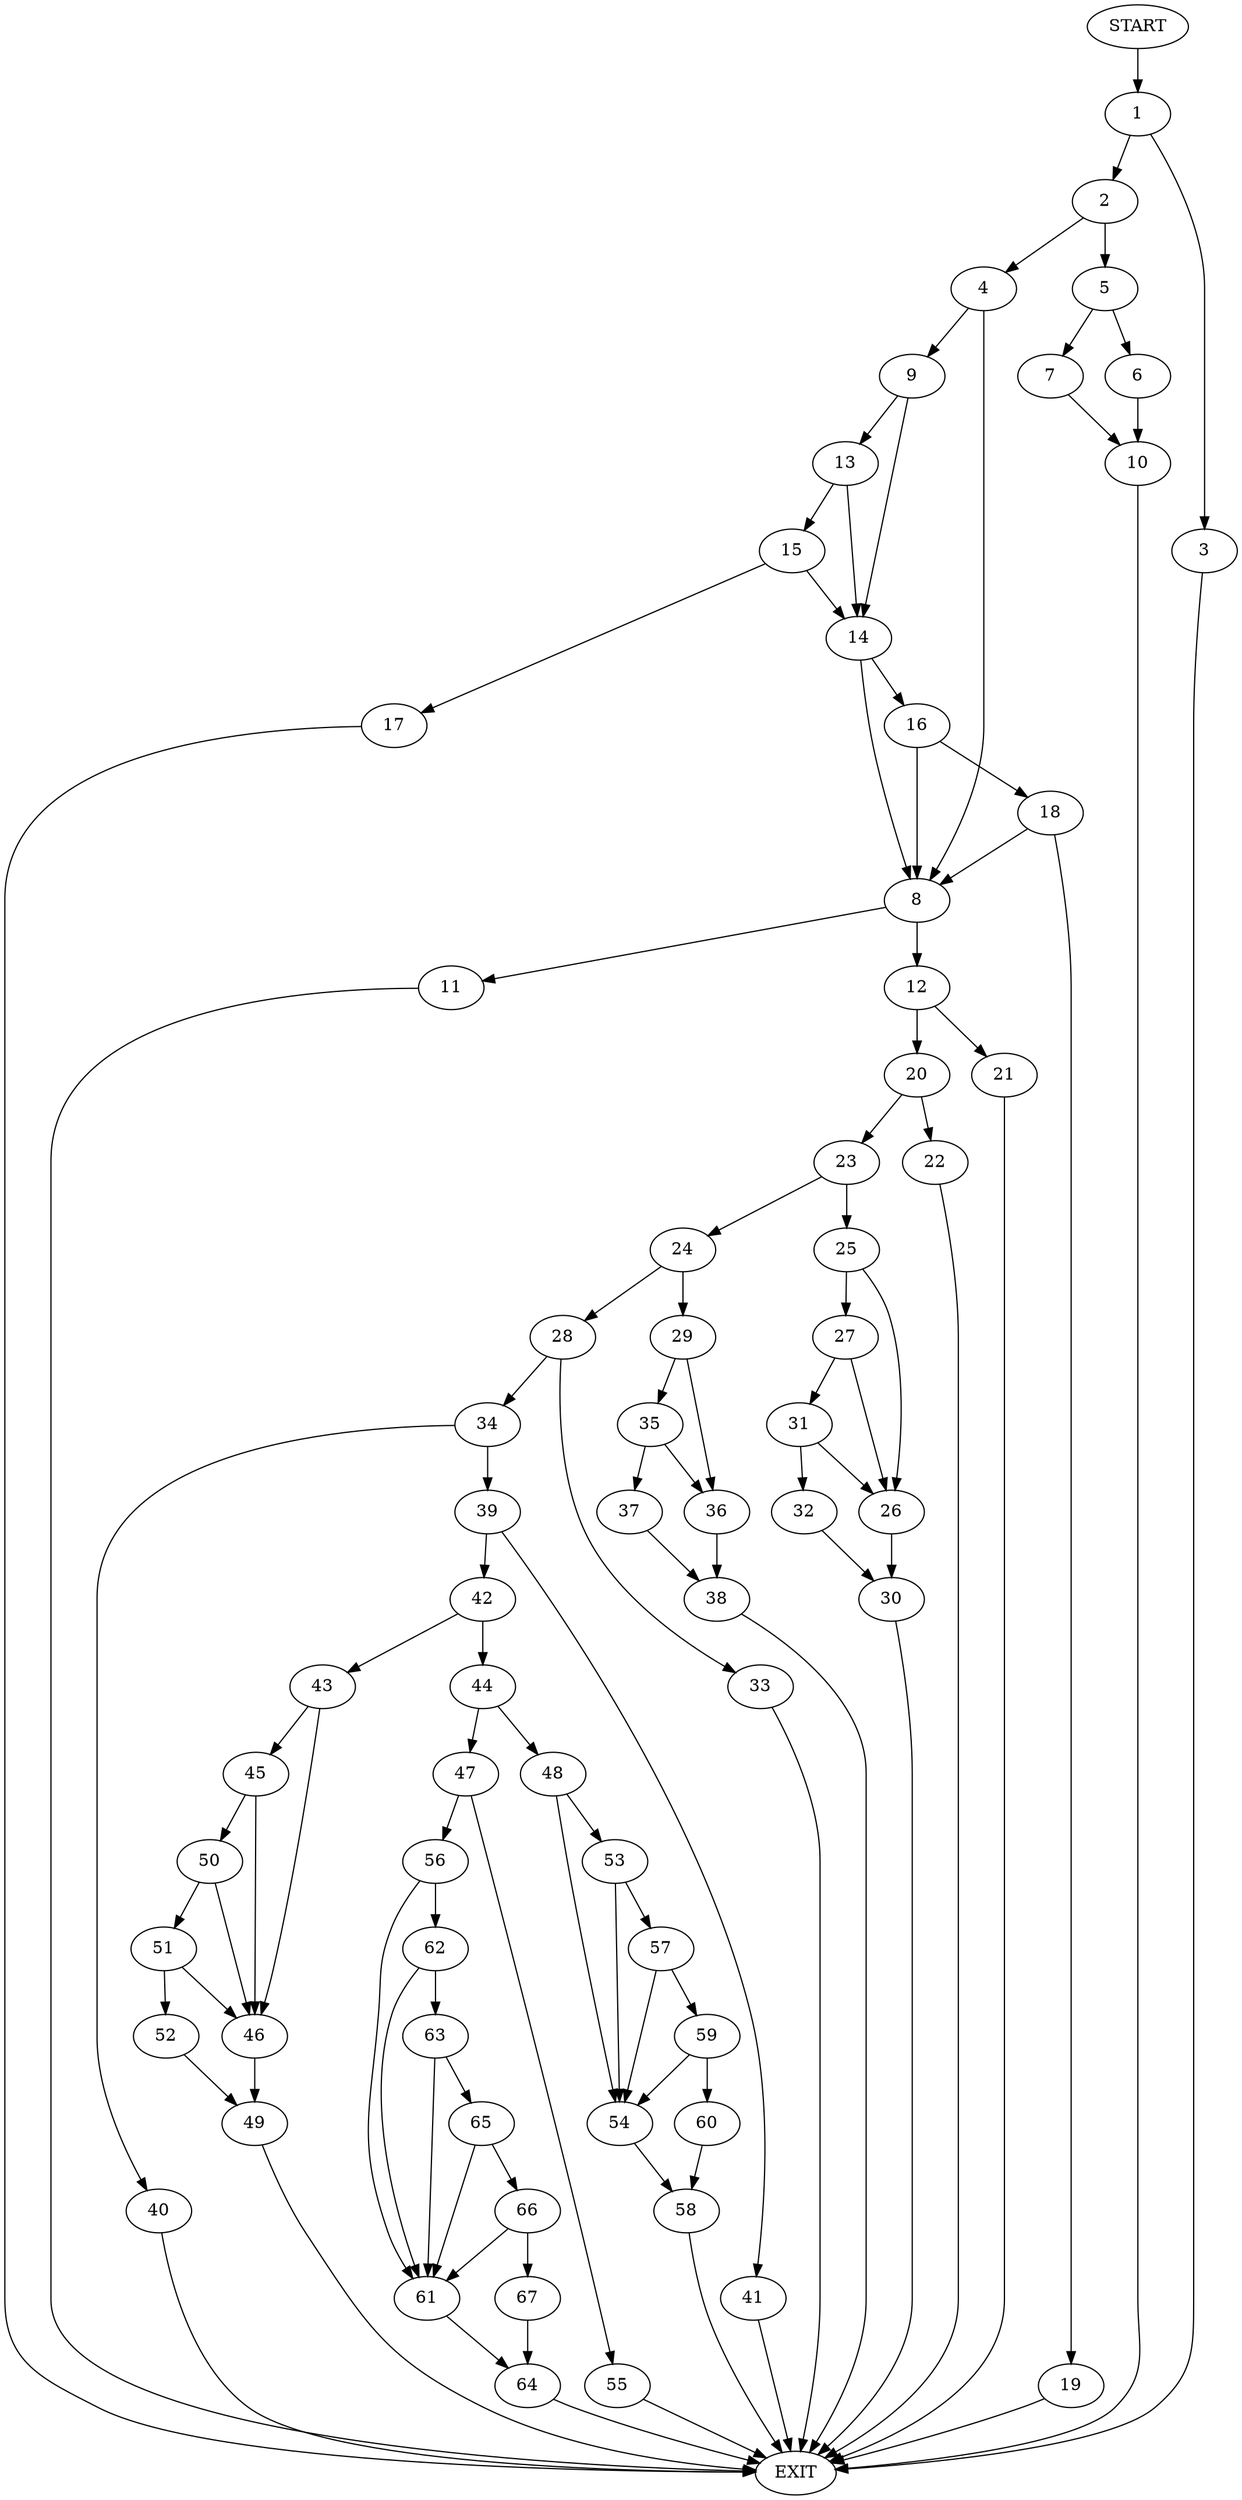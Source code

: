 digraph {
0 [label="START"]
68 [label="EXIT"]
0 -> 1
1 -> 2
1 -> 3
2 -> 4
2 -> 5
3 -> 68
5 -> 6
5 -> 7
4 -> 8
4 -> 9
6 -> 10
7 -> 10
10 -> 68
8 -> 11
8 -> 12
9 -> 13
9 -> 14
13 -> 15
13 -> 14
14 -> 8
14 -> 16
15 -> 17
15 -> 14
17 -> 68
16 -> 8
16 -> 18
18 -> 8
18 -> 19
19 -> 68
11 -> 68
12 -> 20
12 -> 21
21 -> 68
20 -> 22
20 -> 23
22 -> 68
23 -> 24
23 -> 25
25 -> 26
25 -> 27
24 -> 28
24 -> 29
26 -> 30
27 -> 26
27 -> 31
31 -> 32
31 -> 26
32 -> 30
30 -> 68
28 -> 33
28 -> 34
29 -> 35
29 -> 36
35 -> 37
35 -> 36
36 -> 38
37 -> 38
38 -> 68
33 -> 68
34 -> 39
34 -> 40
40 -> 68
39 -> 41
39 -> 42
42 -> 43
42 -> 44
41 -> 68
43 -> 45
43 -> 46
44 -> 47
44 -> 48
46 -> 49
45 -> 50
45 -> 46
50 -> 51
50 -> 46
51 -> 52
51 -> 46
52 -> 49
49 -> 68
48 -> 53
48 -> 54
47 -> 55
47 -> 56
53 -> 54
53 -> 57
54 -> 58
57 -> 59
57 -> 54
59 -> 54
59 -> 60
60 -> 58
58 -> 68
55 -> 68
56 -> 61
56 -> 62
62 -> 63
62 -> 61
61 -> 64
63 -> 65
63 -> 61
65 -> 66
65 -> 61
66 -> 67
66 -> 61
67 -> 64
64 -> 68
}
